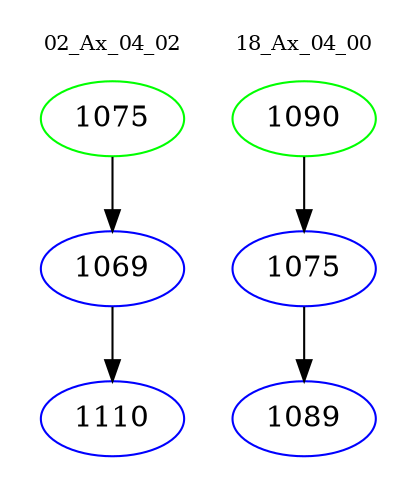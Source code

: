 digraph{
subgraph cluster_0 {
color = white
label = "02_Ax_04_02";
fontsize=10;
T0_1075 [label="1075", color="green"]
T0_1075 -> T0_1069 [color="black"]
T0_1069 [label="1069", color="blue"]
T0_1069 -> T0_1110 [color="black"]
T0_1110 [label="1110", color="blue"]
}
subgraph cluster_1 {
color = white
label = "18_Ax_04_00";
fontsize=10;
T1_1090 [label="1090", color="green"]
T1_1090 -> T1_1075 [color="black"]
T1_1075 [label="1075", color="blue"]
T1_1075 -> T1_1089 [color="black"]
T1_1089 [label="1089", color="blue"]
}
}
